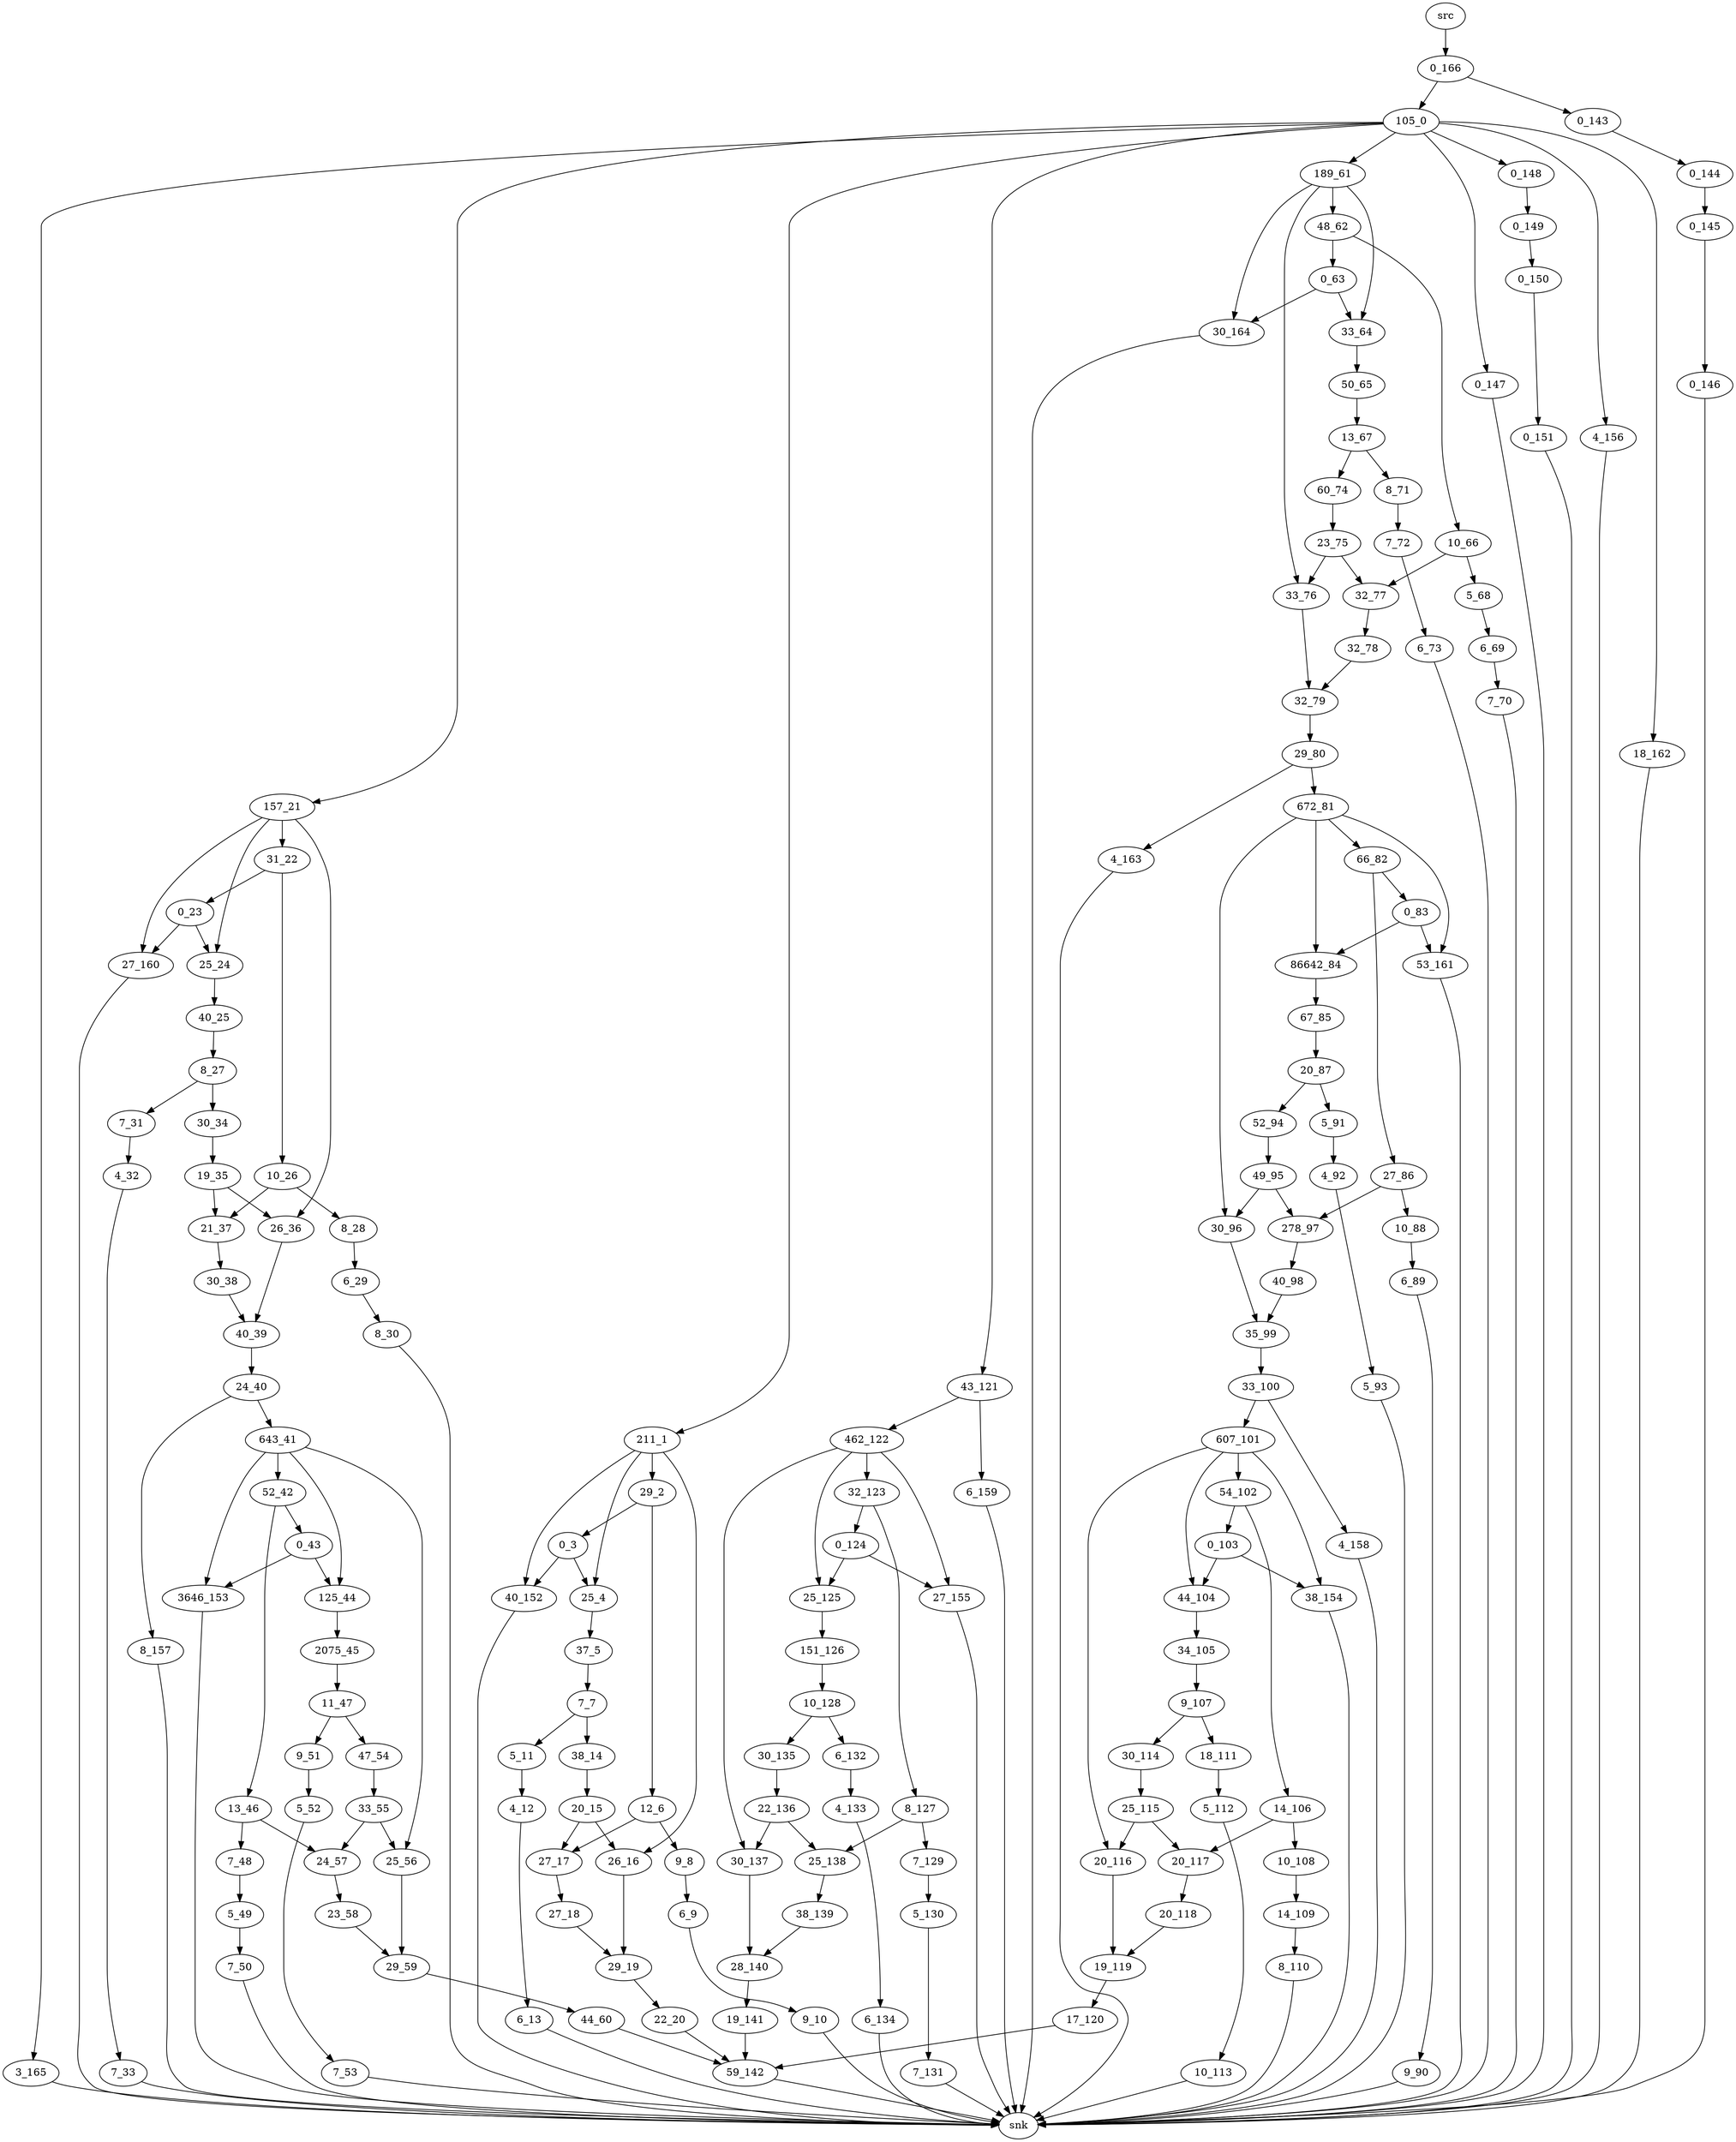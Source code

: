 digraph{
"0_166"->"105_0"
"0_166"->"0_143"
"105_0"->"211_1"
"105_0"->"157_21"
"105_0"->"189_61"
"105_0"->"43_121"
"105_0"->"0_147"
"105_0"->"0_148"
"105_0"->"4_156"
"105_0"->"18_162"
"105_0"->"3_165"
"0_143"->"0_144"
"211_1"->"29_2"
"211_1"->"25_4"
"211_1"->"40_152"
"211_1"->"26_16"
"157_21"->"31_22"
"157_21"->"25_24"
"157_21"->"27_160"
"157_21"->"26_36"
"189_61"->"48_62"
"189_61"->"33_64"
"189_61"->"30_164"
"189_61"->"33_76"
"43_121"->"462_122"
"43_121"->"6_159"
"0_144"->"0_145"
"0_148"->"0_149"
"29_2"->"0_3"
"29_2"->"12_6"
"31_22"->"0_23"
"31_22"->"10_26"
"48_62"->"0_63"
"48_62"->"10_66"
"462_122"->"32_123"
"462_122"->"25_125"
"462_122"->"27_155"
"462_122"->"30_137"
"0_145"->"0_146"
"0_149"->"0_150"
"0_3"->"25_4"
"0_3"->"40_152"
"12_6"->"9_8"
"12_6"->"27_17"
"0_23"->"25_24"
"0_23"->"27_160"
"10_26"->"8_28"
"10_26"->"21_37"
"0_63"->"33_64"
"0_63"->"30_164"
"10_66"->"5_68"
"10_66"->"32_77"
"32_123"->"0_124"
"32_123"->"8_127"
"0_150"->"0_151"
"25_4"->"37_5"
"9_8"->"6_9"
"25_24"->"40_25"
"8_28"->"6_29"
"33_64"->"50_65"
"5_68"->"6_69"
"0_124"->"25_125"
"0_124"->"27_155"
"8_127"->"7_129"
"8_127"->"25_138"
"37_5"->"7_7"
"6_9"->"9_10"
"40_25"->"8_27"
"6_29"->"8_30"
"50_65"->"13_67"
"6_69"->"7_70"
"25_125"->"151_126"
"7_129"->"5_130"
"7_7"->"5_11"
"7_7"->"38_14"
"8_27"->"7_31"
"8_27"->"30_34"
"13_67"->"8_71"
"13_67"->"60_74"
"151_126"->"10_128"
"5_130"->"7_131"
"5_11"->"4_12"
"38_14"->"20_15"
"7_31"->"4_32"
"30_34"->"19_35"
"8_71"->"7_72"
"60_74"->"23_75"
"10_128"->"6_132"
"10_128"->"30_135"
"20_15"->"26_16"
"20_15"->"27_17"
"4_12"->"6_13"
"19_35"->"26_36"
"19_35"->"21_37"
"4_32"->"7_33"
"23_75"->"33_76"
"23_75"->"32_77"
"7_72"->"6_73"
"6_132"->"4_133"
"30_135"->"22_136"
"27_17"->"27_18"
"21_37"->"30_38"
"32_77"->"32_78"
"22_136"->"30_137"
"22_136"->"25_138"
"4_133"->"6_134"
"26_16"->"29_19"
"27_18"->"29_19"
"26_36"->"40_39"
"30_38"->"40_39"
"33_76"->"32_79"
"32_78"->"32_79"
"25_138"->"38_139"
"29_19"->"22_20"
"40_39"->"24_40"
"32_79"->"29_80"
"30_137"->"28_140"
"38_139"->"28_140"
"24_40"->"643_41"
"24_40"->"8_157"
"29_80"->"672_81"
"29_80"->"4_163"
"28_140"->"19_141"
"643_41"->"52_42"
"643_41"->"125_44"
"643_41"->"3646_153"
"643_41"->"25_56"
"672_81"->"66_82"
"672_81"->"86642_84"
"672_81"->"53_161"
"672_81"->"30_96"
"52_42"->"0_43"
"52_42"->"13_46"
"66_82"->"0_83"
"66_82"->"27_86"
"0_43"->"125_44"
"0_43"->"3646_153"
"13_46"->"7_48"
"13_46"->"24_57"
"0_83"->"86642_84"
"0_83"->"53_161"
"27_86"->"10_88"
"27_86"->"278_97"
"125_44"->"2075_45"
"7_48"->"5_49"
"86642_84"->"67_85"
"10_88"->"6_89"
"2075_45"->"11_47"
"5_49"->"7_50"
"67_85"->"20_87"
"6_89"->"9_90"
"11_47"->"9_51"
"11_47"->"47_54"
"20_87"->"5_91"
"20_87"->"52_94"
"9_51"->"5_52"
"47_54"->"33_55"
"5_91"->"4_92"
"52_94"->"49_95"
"33_55"->"25_56"
"33_55"->"24_57"
"5_52"->"7_53"
"49_95"->"30_96"
"49_95"->"278_97"
"4_92"->"5_93"
"24_57"->"23_58"
"278_97"->"40_98"
"25_56"->"29_59"
"23_58"->"29_59"
"30_96"->"35_99"
"40_98"->"35_99"
"29_59"->"44_60"
"35_99"->"33_100"
"33_100"->"607_101"
"33_100"->"4_158"
"607_101"->"54_102"
"607_101"->"44_104"
"607_101"->"38_154"
"607_101"->"20_116"
"54_102"->"0_103"
"54_102"->"14_106"
"0_103"->"44_104"
"0_103"->"38_154"
"14_106"->"10_108"
"14_106"->"20_117"
"44_104"->"34_105"
"10_108"->"14_109"
"34_105"->"9_107"
"14_109"->"8_110"
"9_107"->"18_111"
"9_107"->"30_114"
"18_111"->"5_112"
"30_114"->"25_115"
"25_115"->"20_116"
"25_115"->"20_117"
"5_112"->"10_113"
"20_117"->"20_118"
"20_116"->"19_119"
"20_118"->"19_119"
"19_119"->"17_120"
"22_20"->"59_142"
"19_141"->"59_142"
"44_60"->"59_142"
"17_120"->"59_142"
"src"->"0_166"
"0_147"->"snk"
"4_156"->"snk"
"18_162"->"snk"
"3_165"->"snk"
"40_152"->"snk"
"27_160"->"snk"
"30_164"->"snk"
"6_159"->"snk"
"27_155"->"snk"
"0_146"->"snk"
"0_151"->"snk"
"9_10"->"snk"
"8_30"->"snk"
"7_70"->"snk"
"7_131"->"snk"
"6_13"->"snk"
"7_33"->"snk"
"6_73"->"snk"
"6_134"->"snk"
"8_157"->"snk"
"4_163"->"snk"
"3646_153"->"snk"
"53_161"->"snk"
"7_50"->"snk"
"9_90"->"snk"
"7_53"->"snk"
"5_93"->"snk"
"4_158"->"snk"
"38_154"->"snk"
"8_110"->"snk"
"10_113"->"snk"
"59_142"->"snk"
}